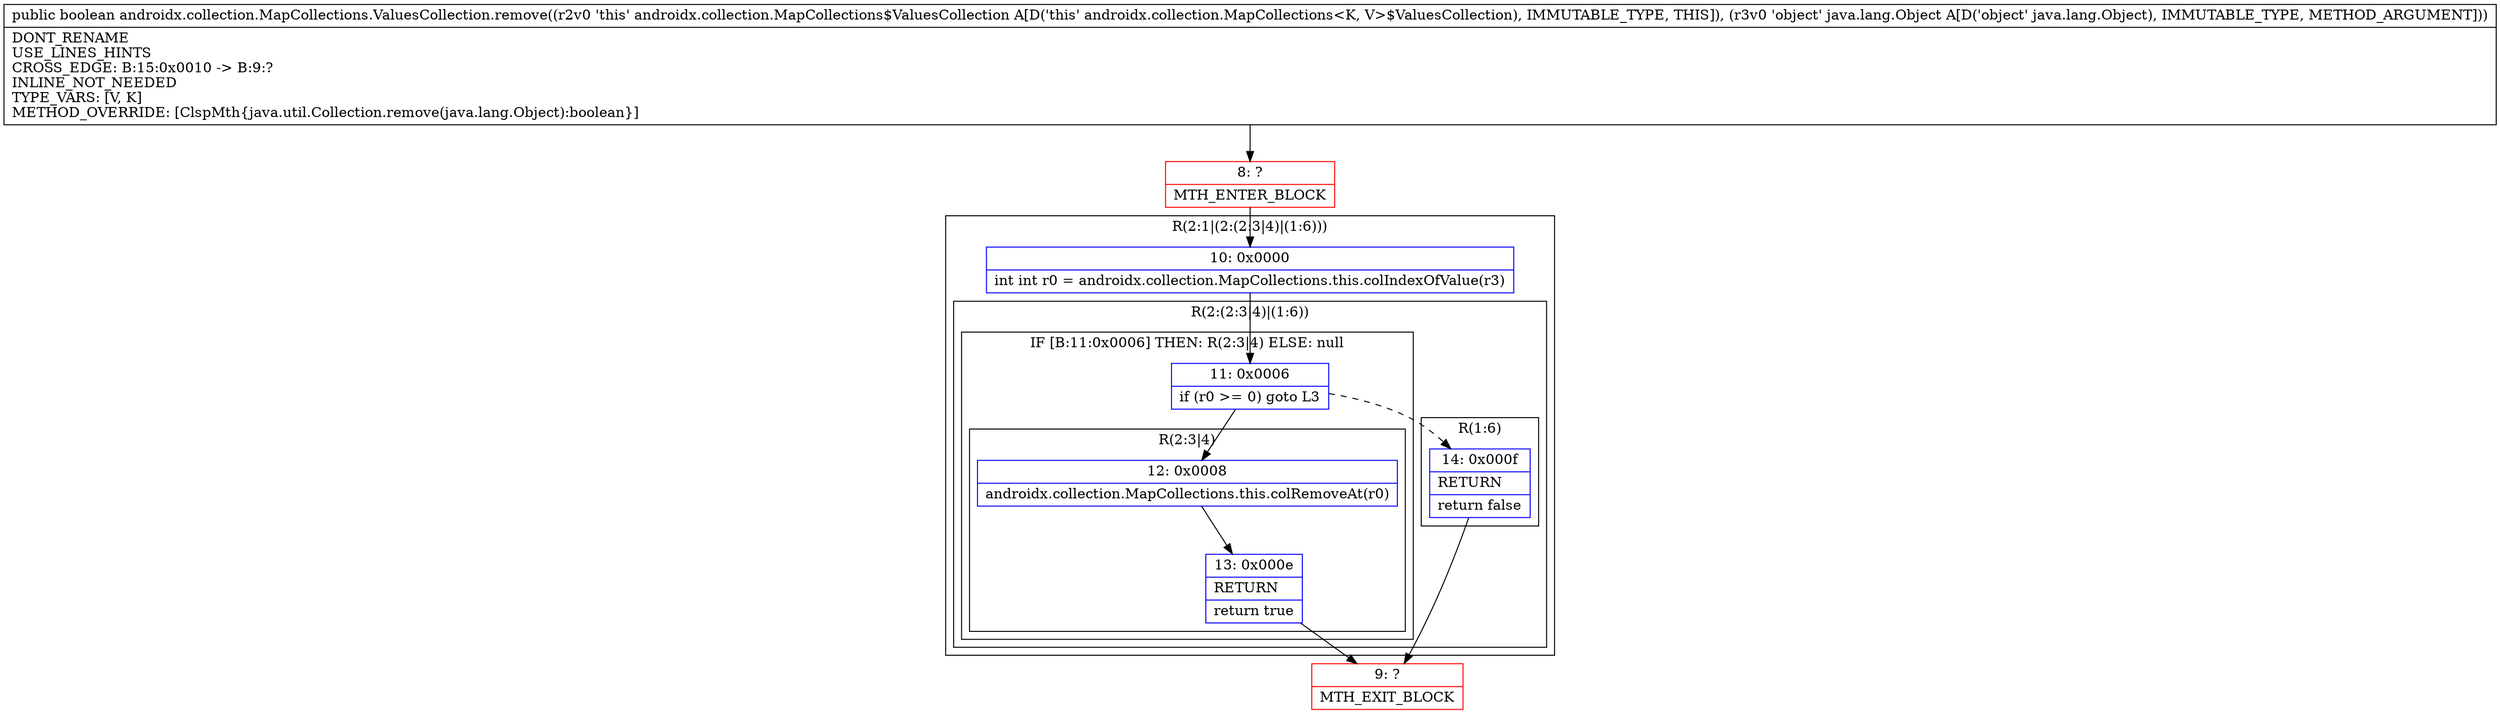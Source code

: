 digraph "CFG forandroidx.collection.MapCollections.ValuesCollection.remove(Ljava\/lang\/Object;)Z" {
subgraph cluster_Region_1597321698 {
label = "R(2:1|(2:(2:3|4)|(1:6)))";
node [shape=record,color=blue];
Node_10 [shape=record,label="{10\:\ 0x0000|int int r0 = androidx.collection.MapCollections.this.colIndexOfValue(r3)\l}"];
subgraph cluster_Region_1680839952 {
label = "R(2:(2:3|4)|(1:6))";
node [shape=record,color=blue];
subgraph cluster_IfRegion_1538100347 {
label = "IF [B:11:0x0006] THEN: R(2:3|4) ELSE: null";
node [shape=record,color=blue];
Node_11 [shape=record,label="{11\:\ 0x0006|if (r0 \>= 0) goto L3\l}"];
subgraph cluster_Region_1444071663 {
label = "R(2:3|4)";
node [shape=record,color=blue];
Node_12 [shape=record,label="{12\:\ 0x0008|androidx.collection.MapCollections.this.colRemoveAt(r0)\l}"];
Node_13 [shape=record,label="{13\:\ 0x000e|RETURN\l|return true\l}"];
}
}
subgraph cluster_Region_1538037149 {
label = "R(1:6)";
node [shape=record,color=blue];
Node_14 [shape=record,label="{14\:\ 0x000f|RETURN\l|return false\l}"];
}
}
}
Node_8 [shape=record,color=red,label="{8\:\ ?|MTH_ENTER_BLOCK\l}"];
Node_9 [shape=record,color=red,label="{9\:\ ?|MTH_EXIT_BLOCK\l}"];
MethodNode[shape=record,label="{public boolean androidx.collection.MapCollections.ValuesCollection.remove((r2v0 'this' androidx.collection.MapCollections$ValuesCollection A[D('this' androidx.collection.MapCollections\<K, V\>$ValuesCollection), IMMUTABLE_TYPE, THIS]), (r3v0 'object' java.lang.Object A[D('object' java.lang.Object), IMMUTABLE_TYPE, METHOD_ARGUMENT]))  | DONT_RENAME\lUSE_LINES_HINTS\lCROSS_EDGE: B:15:0x0010 \-\> B:9:?\lINLINE_NOT_NEEDED\lTYPE_VARS: [V, K]\lMETHOD_OVERRIDE: [ClspMth\{java.util.Collection.remove(java.lang.Object):boolean\}]\l}"];
MethodNode -> Node_8;Node_10 -> Node_11;
Node_11 -> Node_12;
Node_11 -> Node_14[style=dashed];
Node_12 -> Node_13;
Node_13 -> Node_9;
Node_14 -> Node_9;
Node_8 -> Node_10;
}

